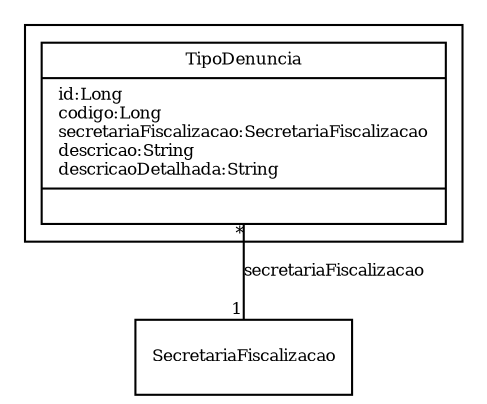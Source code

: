 digraph G{
fontname = "Times-Roman"
fontsize = 8

node [
        fontname = "Times-Roman"
        fontsize = 8
        shape = "record"
]

edge [
        fontname = "Times-Roman"
        fontsize = 8
]

subgraph clusterTIPOS_DE_DENUNCIA
{
TipoDenuncia [label = "{TipoDenuncia|id:Long\lcodigo:Long\lsecretariaFiscalizacao:SecretariaFiscalizacao\ldescricao:String\ldescricaoDetalhada:String\l|\l}"]
}
edge [arrowhead = "none" headlabel = "1" taillabel = "*"] TipoDenuncia -> SecretariaFiscalizacao [label = "secretariaFiscalizacao"]
}
